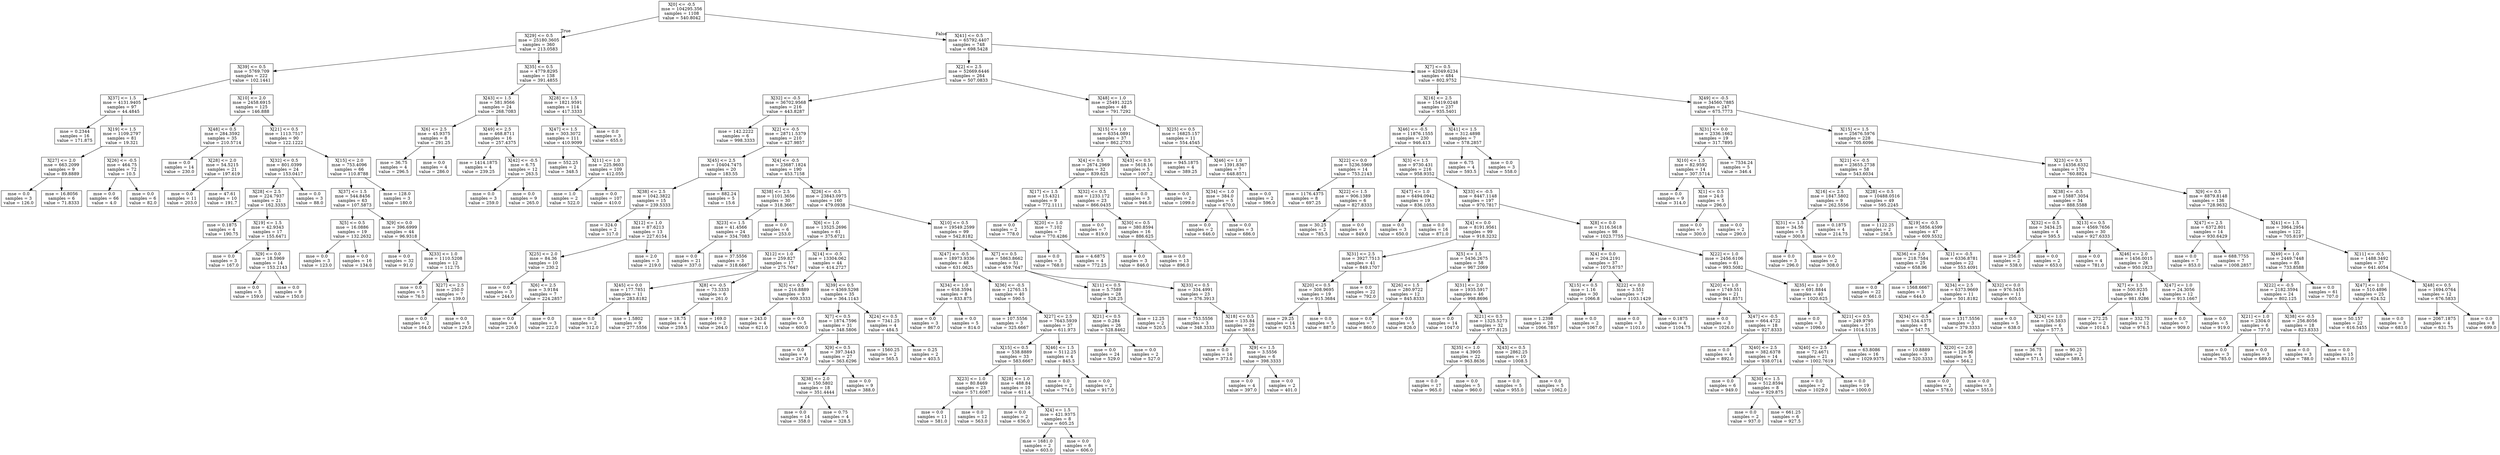 digraph Tree {
node [shape=box] ;
0 [label="X[0] <= -0.5\nmse = 104295.356\nsamples = 1108\nvalue = 540.8042"] ;
1 [label="X[29] <= 0.5\nmse = 25180.3605\nsamples = 360\nvalue = 213.0583"] ;
0 -> 1 [labeldistance=2.5, labelangle=45, headlabel="True"] ;
2 [label="X[39] <= 0.5\nmse = 5769.709\nsamples = 222\nvalue = 102.1441"] ;
1 -> 2 ;
3 [label="X[37] <= 1.5\nmse = 4131.9405\nsamples = 97\nvalue = 44.4845"] ;
2 -> 3 ;
4 [label="mse = 0.2344\nsamples = 16\nvalue = 171.875"] ;
3 -> 4 ;
5 [label="X[19] <= 1.5\nmse = 1109.2797\nsamples = 81\nvalue = 19.321"] ;
3 -> 5 ;
6 [label="X[27] <= 2.0\nmse = 663.2099\nsamples = 9\nvalue = 89.8889"] ;
5 -> 6 ;
7 [label="mse = 0.0\nsamples = 3\nvalue = 126.0"] ;
6 -> 7 ;
8 [label="mse = 16.8056\nsamples = 6\nvalue = 71.8333"] ;
6 -> 8 ;
9 [label="X[26] <= -0.5\nmse = 464.75\nsamples = 72\nvalue = 10.5"] ;
5 -> 9 ;
10 [label="mse = 0.0\nsamples = 66\nvalue = 4.0"] ;
9 -> 10 ;
11 [label="mse = 0.0\nsamples = 6\nvalue = 82.0"] ;
9 -> 11 ;
12 [label="X[10] <= 2.0\nmse = 2458.6915\nsamples = 125\nvalue = 146.888"] ;
2 -> 12 ;
13 [label="X[48] <= 0.5\nmse = 284.3592\nsamples = 35\nvalue = 210.5714"] ;
12 -> 13 ;
14 [label="mse = 0.0\nsamples = 14\nvalue = 230.0"] ;
13 -> 14 ;
15 [label="X[28] <= 2.0\nmse = 54.5215\nsamples = 21\nvalue = 197.619"] ;
13 -> 15 ;
16 [label="mse = 0.0\nsamples = 11\nvalue = 203.0"] ;
15 -> 16 ;
17 [label="mse = 47.61\nsamples = 10\nvalue = 191.7"] ;
15 -> 17 ;
18 [label="X[21] <= 0.5\nmse = 1113.7517\nsamples = 90\nvalue = 122.1222"] ;
12 -> 18 ;
19 [label="X[32] <= 0.5\nmse = 801.0399\nsamples = 24\nvalue = 153.0417"] ;
18 -> 19 ;
20 [label="X[28] <= 2.5\nmse = 224.7937\nsamples = 21\nvalue = 162.3333"] ;
19 -> 20 ;
21 [label="mse = 0.1875\nsamples = 4\nvalue = 190.75"] ;
20 -> 21 ;
22 [label="X[19] <= 1.5\nmse = 42.9343\nsamples = 17\nvalue = 155.6471"] ;
20 -> 22 ;
23 [label="mse = 0.0\nsamples = 3\nvalue = 167.0"] ;
22 -> 23 ;
24 [label="X[9] <= 0.0\nmse = 18.5969\nsamples = 14\nvalue = 153.2143"] ;
22 -> 24 ;
25 [label="mse = 0.0\nsamples = 5\nvalue = 159.0"] ;
24 -> 25 ;
26 [label="mse = 0.0\nsamples = 9\nvalue = 150.0"] ;
24 -> 26 ;
27 [label="mse = 0.0\nsamples = 3\nvalue = 88.0"] ;
19 -> 27 ;
28 [label="X[15] <= 2.0\nmse = 753.4096\nsamples = 66\nvalue = 110.8788"] ;
18 -> 28 ;
29 [label="X[37] <= 1.5\nmse = 544.8456\nsamples = 63\nvalue = 107.5873"] ;
28 -> 29 ;
30 [label="X[5] <= 0.5\nmse = 16.0886\nsamples = 19\nvalue = 132.2632"] ;
29 -> 30 ;
31 [label="mse = 0.0\nsamples = 3\nvalue = 123.0"] ;
30 -> 31 ;
32 [label="mse = 0.0\nsamples = 16\nvalue = 134.0"] ;
30 -> 32 ;
33 [label="X[9] <= 0.0\nmse = 396.6999\nsamples = 44\nvalue = 96.9318"] ;
29 -> 33 ;
34 [label="mse = 0.0\nsamples = 32\nvalue = 91.0"] ;
33 -> 34 ;
35 [label="X[33] <= 1.0\nmse = 1110.5208\nsamples = 12\nvalue = 112.75"] ;
33 -> 35 ;
36 [label="mse = 0.0\nsamples = 5\nvalue = 76.0"] ;
35 -> 36 ;
37 [label="X[27] <= 2.5\nmse = 250.0\nsamples = 7\nvalue = 139.0"] ;
35 -> 37 ;
38 [label="mse = 0.0\nsamples = 2\nvalue = 164.0"] ;
37 -> 38 ;
39 [label="mse = 0.0\nsamples = 5\nvalue = 129.0"] ;
37 -> 39 ;
40 [label="mse = 128.0\nsamples = 3\nvalue = 180.0"] ;
28 -> 40 ;
41 [label="X[35] <= 0.5\nmse = 4779.8295\nsamples = 138\nvalue = 391.4855"] ;
1 -> 41 ;
42 [label="X[43] <= 1.5\nmse = 581.9566\nsamples = 24\nvalue = 268.7083"] ;
41 -> 42 ;
43 [label="X[6] <= 2.5\nmse = 45.9375\nsamples = 8\nvalue = 291.25"] ;
42 -> 43 ;
44 [label="mse = 36.75\nsamples = 4\nvalue = 296.5"] ;
43 -> 44 ;
45 [label="mse = 0.0\nsamples = 4\nvalue = 286.0"] ;
43 -> 45 ;
46 [label="X[49] <= 2.5\nmse = 468.8711\nsamples = 16\nvalue = 257.4375"] ;
42 -> 46 ;
47 [label="mse = 1414.1875\nsamples = 4\nvalue = 239.25"] ;
46 -> 47 ;
48 [label="X[42] <= -0.5\nmse = 6.75\nsamples = 12\nvalue = 263.5"] ;
46 -> 48 ;
49 [label="mse = 0.0\nsamples = 3\nvalue = 259.0"] ;
48 -> 49 ;
50 [label="mse = 0.0\nsamples = 9\nvalue = 265.0"] ;
48 -> 50 ;
51 [label="X[28] <= 1.5\nmse = 1821.9591\nsamples = 114\nvalue = 417.3333"] ;
41 -> 51 ;
52 [label="X[47] <= 1.5\nmse = 303.3072\nsamples = 111\nvalue = 410.9099"] ;
51 -> 52 ;
53 [label="mse = 552.25\nsamples = 2\nvalue = 348.5"] ;
52 -> 53 ;
54 [label="X[11] <= 1.0\nmse = 225.9603\nsamples = 109\nvalue = 412.055"] ;
52 -> 54 ;
55 [label="mse = 1.0\nsamples = 2\nvalue = 522.0"] ;
54 -> 55 ;
56 [label="mse = 0.0\nsamples = 107\nvalue = 410.0"] ;
54 -> 56 ;
57 [label="mse = 0.0\nsamples = 3\nvalue = 655.0"] ;
51 -> 57 ;
58 [label="X[41] <= 0.5\nmse = 65792.4407\nsamples = 748\nvalue = 698.5428"] ;
0 -> 58 [labeldistance=2.5, labelangle=-45, headlabel="False"] ;
59 [label="X[2] <= 2.5\nmse = 52669.6446\nsamples = 264\nvalue = 507.0833"] ;
58 -> 59 ;
60 [label="X[32] <= -0.5\nmse = 36702.9568\nsamples = 216\nvalue = 443.8287"] ;
59 -> 60 ;
61 [label="mse = 142.2222\nsamples = 6\nvalue = 998.3333"] ;
60 -> 61 ;
62 [label="X[2] <= -0.5\nmse = 28711.5379\nsamples = 210\nvalue = 427.9857"] ;
60 -> 62 ;
63 [label="X[45] <= 2.5\nmse = 10404.7475\nsamples = 20\nvalue = 183.55"] ;
62 -> 63 ;
64 [label="X[38] <= 2.5\nmse = 1042.3822\nsamples = 15\nvalue = 239.5333"] ;
63 -> 64 ;
65 [label="mse = 324.0\nsamples = 2\nvalue = 317.0"] ;
64 -> 65 ;
66 [label="X[12] <= 1.0\nmse = 87.6213\nsamples = 13\nvalue = 227.6154"] ;
64 -> 66 ;
67 [label="X[25] <= 2.0\nmse = 84.36\nsamples = 10\nvalue = 230.2"] ;
66 -> 67 ;
68 [label="mse = 0.0\nsamples = 3\nvalue = 244.0"] ;
67 -> 68 ;
69 [label="X[6] <= 2.5\nmse = 3.9184\nsamples = 7\nvalue = 224.2857"] ;
67 -> 69 ;
70 [label="mse = 0.0\nsamples = 4\nvalue = 226.0"] ;
69 -> 70 ;
71 [label="mse = 0.0\nsamples = 3\nvalue = 222.0"] ;
69 -> 71 ;
72 [label="mse = 2.0\nsamples = 3\nvalue = 219.0"] ;
66 -> 72 ;
73 [label="mse = 882.24\nsamples = 5\nvalue = 15.6"] ;
63 -> 73 ;
74 [label="X[4] <= -0.5\nmse = 23687.1824\nsamples = 190\nvalue = 453.7158"] ;
62 -> 74 ;
75 [label="X[38] <= 2.5\nmse = 1101.3656\nsamples = 30\nvalue = 318.3667"] ;
74 -> 75 ;
76 [label="X[23] <= 1.5\nmse = 41.4566\nsamples = 24\nvalue = 334.7083"] ;
75 -> 76 ;
77 [label="mse = 0.0\nsamples = 21\nvalue = 337.0"] ;
76 -> 77 ;
78 [label="mse = 37.5556\nsamples = 3\nvalue = 318.6667"] ;
76 -> 78 ;
79 [label="mse = 0.0\nsamples = 6\nvalue = 253.0"] ;
75 -> 79 ;
80 [label="X[26] <= -0.5\nmse = 23843.0975\nsamples = 160\nvalue = 479.0938"] ;
74 -> 80 ;
81 [label="X[6] <= 1.0\nmse = 13525.2696\nsamples = 61\nvalue = 375.6721"] ;
80 -> 81 ;
82 [label="X[12] <= 1.0\nmse = 259.827\nsamples = 17\nvalue = 275.7647"] ;
81 -> 82 ;
83 [label="X[45] <= 0.0\nmse = 177.7851\nsamples = 11\nvalue = 283.8182"] ;
82 -> 83 ;
84 [label="mse = 0.0\nsamples = 2\nvalue = 312.0"] ;
83 -> 84 ;
85 [label="mse = 1.5802\nsamples = 9\nvalue = 277.5556"] ;
83 -> 85 ;
86 [label="X[8] <= -0.5\nmse = 73.3333\nsamples = 6\nvalue = 261.0"] ;
82 -> 86 ;
87 [label="mse = 18.75\nsamples = 4\nvalue = 259.5"] ;
86 -> 87 ;
88 [label="mse = 169.0\nsamples = 2\nvalue = 264.0"] ;
86 -> 88 ;
89 [label="X[14] <= -0.5\nmse = 13304.062\nsamples = 44\nvalue = 414.2727"] ;
81 -> 89 ;
90 [label="X[3] <= 0.5\nmse = 216.8889\nsamples = 9\nvalue = 609.3333"] ;
89 -> 90 ;
91 [label="mse = 243.0\nsamples = 4\nvalue = 621.0"] ;
90 -> 91 ;
92 [label="mse = 0.0\nsamples = 5\nvalue = 600.0"] ;
90 -> 92 ;
93 [label="X[39] <= 0.5\nmse = 4369.5298\nsamples = 35\nvalue = 364.1143"] ;
89 -> 93 ;
94 [label="X[7] <= 0.5\nmse = 1874.7596\nsamples = 31\nvalue = 348.5806"] ;
93 -> 94 ;
95 [label="mse = 0.0\nsamples = 4\nvalue = 247.0"] ;
94 -> 95 ;
96 [label="X[9] <= 0.5\nmse = 397.3443\nsamples = 27\nvalue = 363.6296"] ;
94 -> 96 ;
97 [label="X[38] <= 2.0\nmse = 150.5802\nsamples = 18\nvalue = 351.4444"] ;
96 -> 97 ;
98 [label="mse = 0.0\nsamples = 14\nvalue = 358.0"] ;
97 -> 98 ;
99 [label="mse = 0.75\nsamples = 4\nvalue = 328.5"] ;
97 -> 99 ;
100 [label="mse = 0.0\nsamples = 9\nvalue = 388.0"] ;
96 -> 100 ;
101 [label="X[24] <= 0.5\nmse = 7341.25\nsamples = 4\nvalue = 484.5"] ;
93 -> 101 ;
102 [label="mse = 1560.25\nsamples = 2\nvalue = 565.5"] ;
101 -> 102 ;
103 [label="mse = 0.25\nsamples = 2\nvalue = 403.5"] ;
101 -> 103 ;
104 [label="X[10] <= 0.5\nmse = 19549.2599\nsamples = 99\nvalue = 542.8182"] ;
80 -> 104 ;
105 [label="X[47] <= -0.5\nmse = 18973.9336\nsamples = 48\nvalue = 631.0625"] ;
104 -> 105 ;
106 [label="X[34] <= 1.0\nmse = 658.3594\nsamples = 8\nvalue = 833.875"] ;
105 -> 106 ;
107 [label="mse = 0.0\nsamples = 3\nvalue = 867.0"] ;
106 -> 107 ;
108 [label="mse = 0.0\nsamples = 5\nvalue = 814.0"] ;
106 -> 108 ;
109 [label="X[36] <= -0.5\nmse = 12765.15\nsamples = 40\nvalue = 590.5"] ;
105 -> 109 ;
110 [label="mse = 107.5556\nsamples = 3\nvalue = 325.6667"] ;
109 -> 110 ;
111 [label="X[27] <= 2.5\nmse = 7643.5939\nsamples = 37\nvalue = 611.973"] ;
109 -> 111 ;
112 [label="X[15] <= 0.5\nmse = 538.8889\nsamples = 33\nvalue = 583.6667"] ;
111 -> 112 ;
113 [label="X[23] <= 1.0\nmse = 80.8469\nsamples = 23\nvalue = 571.6087"] ;
112 -> 113 ;
114 [label="mse = 0.0\nsamples = 11\nvalue = 581.0"] ;
113 -> 114 ;
115 [label="mse = 0.0\nsamples = 12\nvalue = 563.0"] ;
113 -> 115 ;
116 [label="X[28] <= 1.0\nmse = 488.84\nsamples = 10\nvalue = 611.4"] ;
112 -> 116 ;
117 [label="mse = 0.0\nsamples = 2\nvalue = 636.0"] ;
116 -> 117 ;
118 [label="X[4] <= 1.5\nmse = 421.9375\nsamples = 8\nvalue = 605.25"] ;
116 -> 118 ;
119 [label="mse = 1681.0\nsamples = 2\nvalue = 603.0"] ;
118 -> 119 ;
120 [label="mse = 0.0\nsamples = 6\nvalue = 606.0"] ;
118 -> 120 ;
121 [label="X[46] <= 1.5\nmse = 5112.25\nsamples = 4\nvalue = 845.5"] ;
111 -> 121 ;
122 [label="mse = 0.0\nsamples = 2\nvalue = 774.0"] ;
121 -> 122 ;
123 [label="mse = 0.0\nsamples = 2\nvalue = 917.0"] ;
121 -> 123 ;
124 [label="X[7] <= 0.5\nmse = 5863.8662\nsamples = 51\nvalue = 459.7647"] ;
104 -> 124 ;
125 [label="X[11] <= 0.5\nmse = 5.7589\nsamples = 28\nvalue = 528.25"] ;
124 -> 125 ;
126 [label="X[21] <= 0.5\nmse = 0.284\nsamples = 26\nvalue = 528.8462"] ;
125 -> 126 ;
127 [label="mse = 0.0\nsamples = 24\nvalue = 529.0"] ;
126 -> 127 ;
128 [label="mse = 0.0\nsamples = 2\nvalue = 527.0"] ;
126 -> 128 ;
129 [label="mse = 12.25\nsamples = 2\nvalue = 520.5"] ;
125 -> 129 ;
130 [label="X[33] <= 0.5\nmse = 334.4991\nsamples = 23\nvalue = 376.3913"] ;
124 -> 130 ;
131 [label="mse = 753.5556\nsamples = 3\nvalue = 348.3333"] ;
130 -> 131 ;
132 [label="X[18] <= 0.5\nmse = 135.84\nsamples = 20\nvalue = 380.6"] ;
130 -> 132 ;
133 [label="mse = 0.0\nsamples = 14\nvalue = 373.0"] ;
132 -> 133 ;
134 [label="X[9] <= 1.5\nmse = 3.5556\nsamples = 6\nvalue = 398.3333"] ;
132 -> 134 ;
135 [label="mse = 0.0\nsamples = 4\nvalue = 397.0"] ;
134 -> 135 ;
136 [label="mse = 0.0\nsamples = 2\nvalue = 401.0"] ;
134 -> 136 ;
137 [label="X[48] <= 1.0\nmse = 25491.3225\nsamples = 48\nvalue = 791.7292"] ;
59 -> 137 ;
138 [label="X[15] <= 1.0\nmse = 6354.0891\nsamples = 37\nvalue = 862.2703"] ;
137 -> 138 ;
139 [label="X[4] <= 0.5\nmse = 2674.2969\nsamples = 32\nvalue = 839.625"] ;
138 -> 139 ;
140 [label="X[17] <= 1.5\nmse = 15.4321\nsamples = 9\nvalue = 772.1111"] ;
139 -> 140 ;
141 [label="mse = 0.0\nsamples = 2\nvalue = 778.0"] ;
140 -> 141 ;
142 [label="X[20] <= 1.0\nmse = 7.102\nsamples = 7\nvalue = 770.4286"] ;
140 -> 142 ;
143 [label="mse = 0.0\nsamples = 3\nvalue = 768.0"] ;
142 -> 143 ;
144 [label="mse = 4.6875\nsamples = 4\nvalue = 772.25"] ;
142 -> 144 ;
145 [label="X[32] <= 0.5\nmse = 1233.172\nsamples = 23\nvalue = 866.0435"] ;
139 -> 145 ;
146 [label="mse = 0.0\nsamples = 7\nvalue = 819.0"] ;
145 -> 146 ;
147 [label="X[30] <= 0.5\nmse = 380.8594\nsamples = 16\nvalue = 886.625"] ;
145 -> 147 ;
148 [label="mse = 0.0\nsamples = 3\nvalue = 846.0"] ;
147 -> 148 ;
149 [label="mse = 0.0\nsamples = 13\nvalue = 896.0"] ;
147 -> 149 ;
150 [label="X[43] <= 0.5\nmse = 5618.16\nsamples = 5\nvalue = 1007.2"] ;
138 -> 150 ;
151 [label="mse = 0.0\nsamples = 3\nvalue = 946.0"] ;
150 -> 151 ;
152 [label="mse = 0.0\nsamples = 2\nvalue = 1099.0"] ;
150 -> 152 ;
153 [label="X[25] <= 0.5\nmse = 16825.157\nsamples = 11\nvalue = 554.4545"] ;
137 -> 153 ;
154 [label="mse = 945.1875\nsamples = 4\nvalue = 389.25"] ;
153 -> 154 ;
155 [label="X[46] <= 1.0\nmse = 1391.8367\nsamples = 7\nvalue = 648.8571"] ;
153 -> 155 ;
156 [label="X[34] <= 1.0\nmse = 384.0\nsamples = 5\nvalue = 670.0"] ;
155 -> 156 ;
157 [label="mse = 0.0\nsamples = 2\nvalue = 646.0"] ;
156 -> 157 ;
158 [label="mse = 0.0\nsamples = 3\nvalue = 686.0"] ;
156 -> 158 ;
159 [label="mse = 0.0\nsamples = 2\nvalue = 596.0"] ;
155 -> 159 ;
160 [label="X[7] <= 0.5\nmse = 42049.6234\nsamples = 484\nvalue = 802.9752"] ;
58 -> 160 ;
161 [label="X[16] <= 2.5\nmse = 15419.0248\nsamples = 237\nvalue = 935.5401"] ;
160 -> 161 ;
162 [label="X[46] <= -0.5\nmse = 11876.1555\nsamples = 230\nvalue = 946.413"] ;
161 -> 162 ;
163 [label="X[22] <= 0.0\nmse = 5236.5969\nsamples = 14\nvalue = 753.2143"] ;
162 -> 163 ;
164 [label="mse = 1176.4375\nsamples = 8\nvalue = 697.25"] ;
163 -> 164 ;
165 [label="X[22] <= 1.5\nmse = 906.1389\nsamples = 6\nvalue = 827.8333"] ;
163 -> 165 ;
166 [label="mse = 30.25\nsamples = 2\nvalue = 785.5"] ;
165 -> 166 ;
167 [label="mse = 0.0\nsamples = 4\nvalue = 849.0"] ;
165 -> 167 ;
168 [label="X[3] <= 1.5\nmse = 9730.431\nsamples = 216\nvalue = 958.9352"] ;
162 -> 168 ;
169 [label="X[47] <= 1.0\nmse = 6494.0942\nsamples = 19\nvalue = 836.1053"] ;
168 -> 169 ;
170 [label="mse = 0.0\nsamples = 3\nvalue = 650.0"] ;
169 -> 170 ;
171 [label="mse = 0.0\nsamples = 16\nvalue = 871.0"] ;
169 -> 171 ;
172 [label="X[33] <= -0.5\nmse = 8447.1148\nsamples = 197\nvalue = 970.7817"] ;
168 -> 172 ;
173 [label="X[4] <= 0.0\nmse = 8191.9561\nsamples = 99\nvalue = 918.3232"] ;
172 -> 173 ;
174 [label="X[31] <= 2.5\nmse = 3927.7513\nsamples = 41\nvalue = 849.1707"] ;
173 -> 174 ;
175 [label="X[20] <= 0.5\nmse = 308.9695\nsamples = 19\nvalue = 915.3684"] ;
174 -> 175 ;
176 [label="mse = 29.25\nsamples = 14\nvalue = 925.5"] ;
175 -> 176 ;
177 [label="mse = 0.0\nsamples = 5\nvalue = 887.0"] ;
175 -> 177 ;
178 [label="mse = 0.0\nsamples = 22\nvalue = 792.0"] ;
174 -> 178 ;
179 [label="X[5] <= 1.5\nmse = 5436.2675\nsamples = 58\nvalue = 967.2069"] ;
173 -> 179 ;
180 [label="X[26] <= 1.5\nmse = 280.9722\nsamples = 12\nvalue = 845.8333"] ;
179 -> 180 ;
181 [label="mse = 0.0\nsamples = 7\nvalue = 860.0"] ;
180 -> 181 ;
182 [label="mse = 0.0\nsamples = 5\nvalue = 826.0"] ;
180 -> 182 ;
183 [label="X[31] <= 2.0\nmse = 1935.5917\nsamples = 46\nvalue = 998.8696"] ;
179 -> 183 ;
184 [label="mse = 0.0\nsamples = 14\nvalue = 1047.0"] ;
183 -> 184 ;
185 [label="X[21] <= 0.5\nmse = 1325.5273\nsamples = 32\nvalue = 977.8125"] ;
183 -> 185 ;
186 [label="X[35] <= 1.0\nmse = 4.3905\nsamples = 22\nvalue = 963.8636"] ;
185 -> 186 ;
187 [label="mse = 0.0\nsamples = 17\nvalue = 965.0"] ;
186 -> 187 ;
188 [label="mse = 0.0\nsamples = 5\nvalue = 960.0"] ;
186 -> 188 ;
189 [label="X[43] <= 0.5\nmse = 2862.25\nsamples = 10\nvalue = 1008.5"] ;
185 -> 189 ;
190 [label="mse = 0.0\nsamples = 5\nvalue = 955.0"] ;
189 -> 190 ;
191 [label="mse = 0.0\nsamples = 5\nvalue = 1062.0"] ;
189 -> 191 ;
192 [label="X[8] <= 0.0\nmse = 3116.5618\nsamples = 98\nvalue = 1023.7755"] ;
172 -> 192 ;
193 [label="X[4] <= 0.0\nmse = 204.2191\nsamples = 37\nvalue = 1073.6757"] ;
192 -> 193 ;
194 [label="X[15] <= 0.5\nmse = 1.16\nsamples = 30\nvalue = 1066.8"] ;
193 -> 194 ;
195 [label="mse = 1.2398\nsamples = 28\nvalue = 1066.7857"] ;
194 -> 195 ;
196 [label="mse = 0.0\nsamples = 2\nvalue = 1067.0"] ;
194 -> 196 ;
197 [label="X[22] <= 0.0\nmse = 3.551\nsamples = 7\nvalue = 1103.1429"] ;
193 -> 197 ;
198 [label="mse = 0.0\nsamples = 3\nvalue = 1101.0"] ;
197 -> 198 ;
199 [label="mse = 0.1875\nsamples = 4\nvalue = 1104.75"] ;
197 -> 199 ;
200 [label="X[22] <= 1.0\nmse = 2456.6106\nsamples = 61\nvalue = 993.5082"] ;
192 -> 200 ;
201 [label="X[20] <= 1.0\nmse = 1749.551\nsamples = 21\nvalue = 941.8571"] ;
200 -> 201 ;
202 [label="mse = 0.0\nsamples = 3\nvalue = 1026.0"] ;
201 -> 202 ;
203 [label="X[47] <= -0.5\nmse = 664.4722\nsamples = 18\nvalue = 927.8333"] ;
201 -> 203 ;
204 [label="mse = 0.0\nsamples = 4\nvalue = 892.0"] ;
203 -> 204 ;
205 [label="X[40] <= 2.5\nmse = 382.6378\nsamples = 14\nvalue = 938.0714"] ;
203 -> 205 ;
206 [label="mse = 0.0\nsamples = 6\nvalue = 949.0"] ;
205 -> 206 ;
207 [label="X[30] <= 1.5\nmse = 512.8594\nsamples = 8\nvalue = 929.875"] ;
205 -> 207 ;
208 [label="mse = 0.0\nsamples = 2\nvalue = 937.0"] ;
207 -> 208 ;
209 [label="mse = 661.25\nsamples = 6\nvalue = 927.5"] ;
207 -> 209 ;
210 [label="X[35] <= 1.0\nmse = 691.8844\nsamples = 40\nvalue = 1020.625"] ;
200 -> 210 ;
211 [label="mse = 0.0\nsamples = 3\nvalue = 1096.0"] ;
210 -> 211 ;
212 [label="X[21] <= 0.5\nmse = 249.9795\nsamples = 37\nvalue = 1014.5135"] ;
210 -> 212 ;
213 [label="X[40] <= 2.5\nmse = 72.4671\nsamples = 21\nvalue = 1002.7619"] ;
212 -> 213 ;
214 [label="mse = 0.0\nsamples = 2\nvalue = 1029.0"] ;
213 -> 214 ;
215 [label="mse = 0.0\nsamples = 19\nvalue = 1000.0"] ;
213 -> 215 ;
216 [label="mse = 63.8086\nsamples = 16\nvalue = 1029.9375"] ;
212 -> 216 ;
217 [label="X[41] <= 1.5\nmse = 312.4898\nsamples = 7\nvalue = 578.2857"] ;
161 -> 217 ;
218 [label="mse = 6.75\nsamples = 4\nvalue = 593.5"] ;
217 -> 218 ;
219 [label="mse = 0.0\nsamples = 3\nvalue = 558.0"] ;
217 -> 219 ;
220 [label="X[49] <= -0.5\nmse = 34560.7885\nsamples = 247\nvalue = 675.7773"] ;
160 -> 220 ;
221 [label="X[31] <= 0.0\nmse = 2336.1662\nsamples = 19\nvalue = 317.7895"] ;
220 -> 221 ;
222 [label="X[10] <= 1.5\nmse = 82.9592\nsamples = 14\nvalue = 307.5714"] ;
221 -> 222 ;
223 [label="mse = 0.0\nsamples = 9\nvalue = 314.0"] ;
222 -> 223 ;
224 [label="X[1] <= 0.5\nmse = 24.0\nsamples = 5\nvalue = 296.0"] ;
222 -> 224 ;
225 [label="mse = 0.0\nsamples = 3\nvalue = 300.0"] ;
224 -> 225 ;
226 [label="mse = 0.0\nsamples = 2\nvalue = 290.0"] ;
224 -> 226 ;
227 [label="mse = 7534.24\nsamples = 5\nvalue = 346.4"] ;
221 -> 227 ;
228 [label="X[15] <= 1.5\nmse = 25676.5976\nsamples = 228\nvalue = 705.6096"] ;
220 -> 228 ;
229 [label="X[21] <= -0.5\nmse = 23655.2738\nsamples = 58\nvalue = 543.6034"] ;
228 -> 229 ;
230 [label="X[16] <= 2.5\nmse = 1847.5802\nsamples = 9\nvalue = 262.5556"] ;
229 -> 230 ;
231 [label="X[31] <= 1.5\nmse = 34.56\nsamples = 5\nvalue = 300.8"] ;
230 -> 231 ;
232 [label="mse = 0.0\nsamples = 3\nvalue = 296.0"] ;
231 -> 232 ;
233 [label="mse = 0.0\nsamples = 2\nvalue = 308.0"] ;
231 -> 233 ;
234 [label="mse = 0.1875\nsamples = 4\nvalue = 214.75"] ;
230 -> 234 ;
235 [label="X[28] <= 0.5\nmse = 10488.0516\nsamples = 49\nvalue = 595.2245"] ;
229 -> 235 ;
236 [label="mse = 1122.25\nsamples = 2\nvalue = 258.5"] ;
235 -> 236 ;
237 [label="X[19] <= -0.5\nmse = 5856.4599\nsamples = 47\nvalue = 609.5532"] ;
235 -> 237 ;
238 [label="X[36] <= 2.0\nmse = 218.7584\nsamples = 25\nvalue = 658.96"] ;
237 -> 238 ;
239 [label="mse = 0.0\nsamples = 22\nvalue = 661.0"] ;
238 -> 239 ;
240 [label="mse = 1568.6667\nsamples = 3\nvalue = 644.0"] ;
238 -> 240 ;
241 [label="X[1] <= -0.5\nmse = 6336.8781\nsamples = 22\nvalue = 553.4091"] ;
237 -> 241 ;
242 [label="X[34] <= 2.5\nmse = 6373.9669\nsamples = 11\nvalue = 501.8182"] ;
241 -> 242 ;
243 [label="X[34] <= -0.5\nmse = 534.4375\nsamples = 8\nvalue = 547.75"] ;
242 -> 243 ;
244 [label="mse = 10.8889\nsamples = 3\nvalue = 520.3333"] ;
243 -> 244 ;
245 [label="X[20] <= 2.0\nmse = 126.96\nsamples = 5\nvalue = 564.2"] ;
243 -> 245 ;
246 [label="mse = 0.0\nsamples = 2\nvalue = 578.0"] ;
245 -> 246 ;
247 [label="mse = 0.0\nsamples = 3\nvalue = 555.0"] ;
245 -> 247 ;
248 [label="mse = 1317.5556\nsamples = 3\nvalue = 379.3333"] ;
242 -> 248 ;
249 [label="X[32] <= 0.0\nmse = 976.5455\nsamples = 11\nvalue = 605.0"] ;
241 -> 249 ;
250 [label="mse = 0.0\nsamples = 5\nvalue = 638.0"] ;
249 -> 250 ;
251 [label="X[24] <= 1.0\nmse = 126.5833\nsamples = 6\nvalue = 577.5"] ;
249 -> 251 ;
252 [label="mse = 36.75\nsamples = 4\nvalue = 571.5"] ;
251 -> 252 ;
253 [label="mse = 90.25\nsamples = 2\nvalue = 589.5"] ;
251 -> 253 ;
254 [label="X[23] <= 0.5\nmse = 14356.6332\nsamples = 170\nvalue = 760.8824"] ;
228 -> 254 ;
255 [label="X[38] <= -0.5\nmse = 15887.3054\nsamples = 34\nvalue = 888.5588"] ;
254 -> 255 ;
256 [label="X[32] <= 0.5\nmse = 3434.25\nsamples = 4\nvalue = 595.5"] ;
255 -> 256 ;
257 [label="mse = 256.0\nsamples = 2\nvalue = 538.0"] ;
256 -> 257 ;
258 [label="mse = 0.0\nsamples = 2\nvalue = 653.0"] ;
256 -> 258 ;
259 [label="X[13] <= 0.5\nmse = 4569.7656\nsamples = 30\nvalue = 927.6333"] ;
255 -> 259 ;
260 [label="mse = 0.0\nsamples = 4\nvalue = 781.0"] ;
259 -> 260 ;
261 [label="X[46] <= 2.0\nmse = 1456.0015\nsamples = 26\nvalue = 950.1923"] ;
259 -> 261 ;
262 [label="X[7] <= 1.5\nmse = 500.9235\nsamples = 14\nvalue = 981.9286"] ;
261 -> 262 ;
263 [label="mse = 272.25\nsamples = 2\nvalue = 1014.5"] ;
262 -> 263 ;
264 [label="mse = 332.75\nsamples = 12\nvalue = 976.5"] ;
262 -> 264 ;
265 [label="X[47] <= 1.0\nmse = 24.3056\nsamples = 12\nvalue = 913.1667"] ;
261 -> 265 ;
266 [label="mse = 0.0\nsamples = 7\nvalue = 909.0"] ;
265 -> 266 ;
267 [label="mse = 0.0\nsamples = 5\nvalue = 919.0"] ;
265 -> 267 ;
268 [label="X[9] <= 0.5\nmse = 8879.8148\nsamples = 136\nvalue = 728.9632"] ;
254 -> 268 ;
269 [label="X[47] <= 2.5\nmse = 6372.801\nsamples = 14\nvalue = 930.6429"] ;
268 -> 269 ;
270 [label="mse = 0.0\nsamples = 7\nvalue = 853.0"] ;
269 -> 270 ;
271 [label="mse = 688.7755\nsamples = 7\nvalue = 1008.2857"] ;
269 -> 271 ;
272 [label="X[41] <= 1.5\nmse = 3964.2954\nsamples = 122\nvalue = 705.8197"] ;
268 -> 272 ;
273 [label="X[49] <= 1.0\nmse = 2449.7448\nsamples = 85\nvalue = 733.8588"] ;
272 -> 273 ;
274 [label="X[22] <= -0.5\nmse = 2182.3594\nsamples = 24\nvalue = 802.125"] ;
273 -> 274 ;
275 [label="X[21] <= 1.0\nmse = 2304.0\nsamples = 6\nvalue = 737.0"] ;
274 -> 275 ;
276 [label="mse = 0.0\nsamples = 3\nvalue = 785.0"] ;
275 -> 276 ;
277 [label="mse = 0.0\nsamples = 3\nvalue = 689.0"] ;
275 -> 277 ;
278 [label="X[38] <= -0.5\nmse = 256.8056\nsamples = 18\nvalue = 823.8333"] ;
274 -> 278 ;
279 [label="mse = 0.0\nsamples = 3\nvalue = 788.0"] ;
278 -> 279 ;
280 [label="mse = 0.0\nsamples = 15\nvalue = 831.0"] ;
278 -> 280 ;
281 [label="mse = 0.0\nsamples = 61\nvalue = 707.0"] ;
273 -> 281 ;
282 [label="X[11] <= -0.5\nmse = 1488.3492\nsamples = 37\nvalue = 641.4054"] ;
272 -> 282 ;
283 [label="X[47] <= 1.0\nmse = 510.4896\nsamples = 25\nvalue = 624.52"] ;
282 -> 283 ;
284 [label="mse = 50.157\nsamples = 22\nvalue = 616.5455"] ;
283 -> 284 ;
285 [label="mse = 0.0\nsamples = 3\nvalue = 683.0"] ;
283 -> 285 ;
286 [label="X[48] <= 0.5\nmse = 1694.0764\nsamples = 12\nvalue = 676.5833"] ;
282 -> 286 ;
287 [label="mse = 2067.1875\nsamples = 4\nvalue = 631.75"] ;
286 -> 287 ;
288 [label="mse = 0.0\nsamples = 8\nvalue = 699.0"] ;
286 -> 288 ;
}